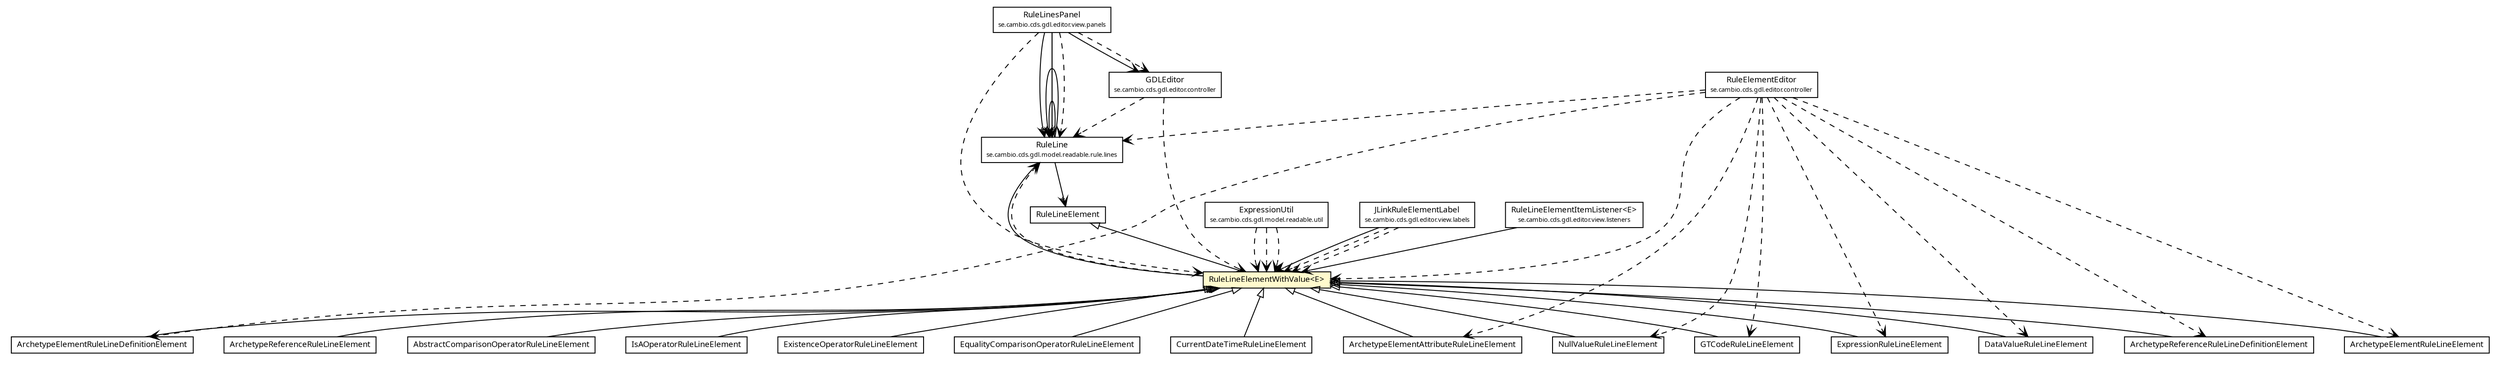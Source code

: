#!/usr/local/bin/dot
#
# Class diagram 
# Generated by UMLGraph version R5_6 (http://www.umlgraph.org/)
#

digraph G {
	edge [fontname="Trebuchet MS",fontsize=10,labelfontname="Trebuchet MS",labelfontsize=10];
	node [fontname="Trebuchet MS",fontsize=10,shape=plaintext];
	nodesep=0.25;
	ranksep=0.5;
	// se.cambio.cds.gdl.model.readable.rule.lines.RuleLine
	c295403 [label=<<table title="se.cambio.cds.gdl.model.readable.rule.lines.RuleLine" border="0" cellborder="1" cellspacing="0" cellpadding="2" port="p" href="../RuleLine.html">
		<tr><td><table border="0" cellspacing="0" cellpadding="1">
<tr><td align="center" balign="center"><font face="Trebuchet MS"> RuleLine </font></td></tr>
<tr><td align="center" balign="center"><font face="Trebuchet MS" point-size="7.0"> se.cambio.cds.gdl.model.readable.rule.lines </font></td></tr>
		</table></td></tr>
		</table>>, URL="../RuleLine.html", fontname="Trebuchet MS", fontcolor="black", fontsize=9.0];
	// se.cambio.cds.gdl.model.readable.rule.lines.elements.RuleLineElementWithValue<E>
	c295419 [label=<<table title="se.cambio.cds.gdl.model.readable.rule.lines.elements.RuleLineElementWithValue" border="0" cellborder="1" cellspacing="0" cellpadding="2" port="p" bgcolor="lemonChiffon" href="./RuleLineElementWithValue.html">
		<tr><td><table border="0" cellspacing="0" cellpadding="1">
<tr><td align="center" balign="center"><font face="Trebuchet MS"> RuleLineElementWithValue&lt;E&gt; </font></td></tr>
		</table></td></tr>
		</table>>, URL="./RuleLineElementWithValue.html", fontname="Trebuchet MS", fontcolor="black", fontsize=9.0];
	// se.cambio.cds.gdl.model.readable.rule.lines.elements.RuleLineElement
	c295420 [label=<<table title="se.cambio.cds.gdl.model.readable.rule.lines.elements.RuleLineElement" border="0" cellborder="1" cellspacing="0" cellpadding="2" port="p" href="./RuleLineElement.html">
		<tr><td><table border="0" cellspacing="0" cellpadding="1">
<tr><td align="center" balign="center"><font face="Trebuchet MS"> RuleLineElement </font></td></tr>
		</table></td></tr>
		</table>>, URL="./RuleLineElement.html", fontname="Trebuchet MS", fontcolor="black", fontsize=9.0];
	// se.cambio.cds.gdl.model.readable.rule.lines.elements.NullValueRuleLineElement
	c295422 [label=<<table title="se.cambio.cds.gdl.model.readable.rule.lines.elements.NullValueRuleLineElement" border="0" cellborder="1" cellspacing="0" cellpadding="2" port="p" href="./NullValueRuleLineElement.html">
		<tr><td><table border="0" cellspacing="0" cellpadding="1">
<tr><td align="center" balign="center"><font face="Trebuchet MS"> NullValueRuleLineElement </font></td></tr>
		</table></td></tr>
		</table>>, URL="./NullValueRuleLineElement.html", fontname="Trebuchet MS", fontcolor="black", fontsize=9.0];
	// se.cambio.cds.gdl.model.readable.rule.lines.elements.IsAOperatorRuleLineElement
	c295423 [label=<<table title="se.cambio.cds.gdl.model.readable.rule.lines.elements.IsAOperatorRuleLineElement" border="0" cellborder="1" cellspacing="0" cellpadding="2" port="p" href="./IsAOperatorRuleLineElement.html">
		<tr><td><table border="0" cellspacing="0" cellpadding="1">
<tr><td align="center" balign="center"><font face="Trebuchet MS"> IsAOperatorRuleLineElement </font></td></tr>
		</table></td></tr>
		</table>>, URL="./IsAOperatorRuleLineElement.html", fontname="Trebuchet MS", fontcolor="black", fontsize=9.0];
	// se.cambio.cds.gdl.model.readable.rule.lines.elements.GTCodeRuleLineElement
	c295424 [label=<<table title="se.cambio.cds.gdl.model.readable.rule.lines.elements.GTCodeRuleLineElement" border="0" cellborder="1" cellspacing="0" cellpadding="2" port="p" href="./GTCodeRuleLineElement.html">
		<tr><td><table border="0" cellspacing="0" cellpadding="1">
<tr><td align="center" balign="center"><font face="Trebuchet MS"> GTCodeRuleLineElement </font></td></tr>
		</table></td></tr>
		</table>>, URL="./GTCodeRuleLineElement.html", fontname="Trebuchet MS", fontcolor="black", fontsize=9.0];
	// se.cambio.cds.gdl.model.readable.rule.lines.elements.ExpressionRuleLineElement
	c295425 [label=<<table title="se.cambio.cds.gdl.model.readable.rule.lines.elements.ExpressionRuleLineElement" border="0" cellborder="1" cellspacing="0" cellpadding="2" port="p" href="./ExpressionRuleLineElement.html">
		<tr><td><table border="0" cellspacing="0" cellpadding="1">
<tr><td align="center" balign="center"><font face="Trebuchet MS"> ExpressionRuleLineElement </font></td></tr>
		</table></td></tr>
		</table>>, URL="./ExpressionRuleLineElement.html", fontname="Trebuchet MS", fontcolor="black", fontsize=9.0];
	// se.cambio.cds.gdl.model.readable.rule.lines.elements.ExistenceOperatorRuleLineElement
	c295426 [label=<<table title="se.cambio.cds.gdl.model.readable.rule.lines.elements.ExistenceOperatorRuleLineElement" border="0" cellborder="1" cellspacing="0" cellpadding="2" port="p" href="./ExistenceOperatorRuleLineElement.html">
		<tr><td><table border="0" cellspacing="0" cellpadding="1">
<tr><td align="center" balign="center"><font face="Trebuchet MS"> ExistenceOperatorRuleLineElement </font></td></tr>
		</table></td></tr>
		</table>>, URL="./ExistenceOperatorRuleLineElement.html", fontname="Trebuchet MS", fontcolor="black", fontsize=9.0];
	// se.cambio.cds.gdl.model.readable.rule.lines.elements.EqualityComparisonOperatorRuleLineElement
	c295427 [label=<<table title="se.cambio.cds.gdl.model.readable.rule.lines.elements.EqualityComparisonOperatorRuleLineElement" border="0" cellborder="1" cellspacing="0" cellpadding="2" port="p" href="./EqualityComparisonOperatorRuleLineElement.html">
		<tr><td><table border="0" cellspacing="0" cellpadding="1">
<tr><td align="center" balign="center"><font face="Trebuchet MS"> EqualityComparisonOperatorRuleLineElement </font></td></tr>
		</table></td></tr>
		</table>>, URL="./EqualityComparisonOperatorRuleLineElement.html", fontname="Trebuchet MS", fontcolor="black", fontsize=9.0];
	// se.cambio.cds.gdl.model.readable.rule.lines.elements.DataValueRuleLineElement
	c295429 [label=<<table title="se.cambio.cds.gdl.model.readable.rule.lines.elements.DataValueRuleLineElement" border="0" cellborder="1" cellspacing="0" cellpadding="2" port="p" href="./DataValueRuleLineElement.html">
		<tr><td><table border="0" cellspacing="0" cellpadding="1">
<tr><td align="center" balign="center"><font face="Trebuchet MS"> DataValueRuleLineElement </font></td></tr>
		</table></td></tr>
		</table>>, URL="./DataValueRuleLineElement.html", fontname="Trebuchet MS", fontcolor="black", fontsize=9.0];
	// se.cambio.cds.gdl.model.readable.rule.lines.elements.CurrentDateTimeRuleLineElement
	c295430 [label=<<table title="se.cambio.cds.gdl.model.readable.rule.lines.elements.CurrentDateTimeRuleLineElement" border="0" cellborder="1" cellspacing="0" cellpadding="2" port="p" href="./CurrentDateTimeRuleLineElement.html">
		<tr><td><table border="0" cellspacing="0" cellpadding="1">
<tr><td align="center" balign="center"><font face="Trebuchet MS"> CurrentDateTimeRuleLineElement </font></td></tr>
		</table></td></tr>
		</table>>, URL="./CurrentDateTimeRuleLineElement.html", fontname="Trebuchet MS", fontcolor="black", fontsize=9.0];
	// se.cambio.cds.gdl.model.readable.rule.lines.elements.ArchetypeReferenceRuleLineElement
	c295432 [label=<<table title="se.cambio.cds.gdl.model.readable.rule.lines.elements.ArchetypeReferenceRuleLineElement" border="0" cellborder="1" cellspacing="0" cellpadding="2" port="p" href="./ArchetypeReferenceRuleLineElement.html">
		<tr><td><table border="0" cellspacing="0" cellpadding="1">
<tr><td align="center" balign="center"><font face="Trebuchet MS"> ArchetypeReferenceRuleLineElement </font></td></tr>
		</table></td></tr>
		</table>>, URL="./ArchetypeReferenceRuleLineElement.html", fontname="Trebuchet MS", fontcolor="black", fontsize=9.0];
	// se.cambio.cds.gdl.model.readable.rule.lines.elements.ArchetypeReferenceRuleLineDefinitionElement
	c295433 [label=<<table title="se.cambio.cds.gdl.model.readable.rule.lines.elements.ArchetypeReferenceRuleLineDefinitionElement" border="0" cellborder="1" cellspacing="0" cellpadding="2" port="p" href="./ArchetypeReferenceRuleLineDefinitionElement.html">
		<tr><td><table border="0" cellspacing="0" cellpadding="1">
<tr><td align="center" balign="center"><font face="Trebuchet MS"> ArchetypeReferenceRuleLineDefinitionElement </font></td></tr>
		</table></td></tr>
		</table>>, URL="./ArchetypeReferenceRuleLineDefinitionElement.html", fontname="Trebuchet MS", fontcolor="black", fontsize=9.0];
	// se.cambio.cds.gdl.model.readable.rule.lines.elements.ArchetypeElementRuleLineElement
	c295434 [label=<<table title="se.cambio.cds.gdl.model.readable.rule.lines.elements.ArchetypeElementRuleLineElement" border="0" cellborder="1" cellspacing="0" cellpadding="2" port="p" href="./ArchetypeElementRuleLineElement.html">
		<tr><td><table border="0" cellspacing="0" cellpadding="1">
<tr><td align="center" balign="center"><font face="Trebuchet MS"> ArchetypeElementRuleLineElement </font></td></tr>
		</table></td></tr>
		</table>>, URL="./ArchetypeElementRuleLineElement.html", fontname="Trebuchet MS", fontcolor="black", fontsize=9.0];
	// se.cambio.cds.gdl.model.readable.rule.lines.elements.ArchetypeElementRuleLineDefinitionElement
	c295435 [label=<<table title="se.cambio.cds.gdl.model.readable.rule.lines.elements.ArchetypeElementRuleLineDefinitionElement" border="0" cellborder="1" cellspacing="0" cellpadding="2" port="p" href="./ArchetypeElementRuleLineDefinitionElement.html">
		<tr><td><table border="0" cellspacing="0" cellpadding="1">
<tr><td align="center" balign="center"><font face="Trebuchet MS"> ArchetypeElementRuleLineDefinitionElement </font></td></tr>
		</table></td></tr>
		</table>>, URL="./ArchetypeElementRuleLineDefinitionElement.html", fontname="Trebuchet MS", fontcolor="black", fontsize=9.0];
	// se.cambio.cds.gdl.model.readable.rule.lines.elements.ArchetypeElementAttributeRuleLineElement
	c295436 [label=<<table title="se.cambio.cds.gdl.model.readable.rule.lines.elements.ArchetypeElementAttributeRuleLineElement" border="0" cellborder="1" cellspacing="0" cellpadding="2" port="p" href="./ArchetypeElementAttributeRuleLineElement.html">
		<tr><td><table border="0" cellspacing="0" cellpadding="1">
<tr><td align="center" balign="center"><font face="Trebuchet MS"> ArchetypeElementAttributeRuleLineElement </font></td></tr>
		</table></td></tr>
		</table>>, URL="./ArchetypeElementAttributeRuleLineElement.html", fontname="Trebuchet MS", fontcolor="black", fontsize=9.0];
	// se.cambio.cds.gdl.model.readable.rule.lines.elements.AbstractComparisonOperatorRuleLineElement
	c295437 [label=<<table title="se.cambio.cds.gdl.model.readable.rule.lines.elements.AbstractComparisonOperatorRuleLineElement" border="0" cellborder="1" cellspacing="0" cellpadding="2" port="p" href="./AbstractComparisonOperatorRuleLineElement.html">
		<tr><td><table border="0" cellspacing="0" cellpadding="1">
<tr><td align="center" balign="center"><font face="Trebuchet MS"> AbstractComparisonOperatorRuleLineElement </font></td></tr>
		</table></td></tr>
		</table>>, URL="./AbstractComparisonOperatorRuleLineElement.html", fontname="Trebuchet MS", fontcolor="black", fontsize=9.0];
	// se.cambio.cds.gdl.model.readable.util.ExpressionUtil
	c295449 [label=<<table title="se.cambio.cds.gdl.model.readable.util.ExpressionUtil" border="0" cellborder="1" cellspacing="0" cellpadding="2" port="p" href="../../../util/ExpressionUtil.html">
		<tr><td><table border="0" cellspacing="0" cellpadding="1">
<tr><td align="center" balign="center"><font face="Trebuchet MS"> ExpressionUtil </font></td></tr>
<tr><td align="center" balign="center"><font face="Trebuchet MS" point-size="7.0"> se.cambio.cds.gdl.model.readable.util </font></td></tr>
		</table></td></tr>
		</table>>, URL="../../../util/ExpressionUtil.html", fontname="Trebuchet MS", fontcolor="black", fontsize=9.0];
	// se.cambio.cds.gdl.editor.controller.RuleElementEditor
	c295564 [label=<<table title="se.cambio.cds.gdl.editor.controller.RuleElementEditor" border="0" cellborder="1" cellspacing="0" cellpadding="2" port="p" href="../../../../../editor/controller/RuleElementEditor.html">
		<tr><td><table border="0" cellspacing="0" cellpadding="1">
<tr><td align="center" balign="center"><font face="Trebuchet MS"> RuleElementEditor </font></td></tr>
<tr><td align="center" balign="center"><font face="Trebuchet MS" point-size="7.0"> se.cambio.cds.gdl.editor.controller </font></td></tr>
		</table></td></tr>
		</table>>, URL="../../../../../editor/controller/RuleElementEditor.html", fontname="Trebuchet MS", fontcolor="black", fontsize=9.0];
	// se.cambio.cds.gdl.editor.controller.GDLEditor
	c295565 [label=<<table title="se.cambio.cds.gdl.editor.controller.GDLEditor" border="0" cellborder="1" cellspacing="0" cellpadding="2" port="p" href="../../../../../editor/controller/GDLEditor.html">
		<tr><td><table border="0" cellspacing="0" cellpadding="1">
<tr><td align="center" balign="center"><font face="Trebuchet MS"> GDLEditor </font></td></tr>
<tr><td align="center" balign="center"><font face="Trebuchet MS" point-size="7.0"> se.cambio.cds.gdl.editor.controller </font></td></tr>
		</table></td></tr>
		</table>>, URL="../../../../../editor/controller/GDLEditor.html", fontname="Trebuchet MS", fontcolor="black", fontsize=9.0];
	// se.cambio.cds.gdl.editor.view.labels.JLinkRuleElementLabel
	c295603 [label=<<table title="se.cambio.cds.gdl.editor.view.labels.JLinkRuleElementLabel" border="0" cellborder="1" cellspacing="0" cellpadding="2" port="p" href="../../../../../editor/view/labels/JLinkRuleElementLabel.html">
		<tr><td><table border="0" cellspacing="0" cellpadding="1">
<tr><td align="center" balign="center"><font face="Trebuchet MS"> JLinkRuleElementLabel </font></td></tr>
<tr><td align="center" balign="center"><font face="Trebuchet MS" point-size="7.0"> se.cambio.cds.gdl.editor.view.labels </font></td></tr>
		</table></td></tr>
		</table>>, URL="../../../../../editor/view/labels/JLinkRuleElementLabel.html", fontname="Trebuchet MS", fontcolor="black", fontsize=9.0];
	// se.cambio.cds.gdl.editor.view.listeners.RuleLineElementItemListener<E>
	c295606 [label=<<table title="se.cambio.cds.gdl.editor.view.listeners.RuleLineElementItemListener" border="0" cellborder="1" cellspacing="0" cellpadding="2" port="p" href="../../../../../editor/view/listeners/RuleLineElementItemListener.html">
		<tr><td><table border="0" cellspacing="0" cellpadding="1">
<tr><td align="center" balign="center"><font face="Trebuchet MS"> RuleLineElementItemListener&lt;E&gt; </font></td></tr>
<tr><td align="center" balign="center"><font face="Trebuchet MS" point-size="7.0"> se.cambio.cds.gdl.editor.view.listeners </font></td></tr>
		</table></td></tr>
		</table>>, URL="../../../../../editor/view/listeners/RuleLineElementItemListener.html", fontname="Trebuchet MS", fontcolor="black", fontsize=9.0];
	// se.cambio.cds.gdl.editor.view.panels.RuleLinesPanel
	c295634 [label=<<table title="se.cambio.cds.gdl.editor.view.panels.RuleLinesPanel" border="0" cellborder="1" cellspacing="0" cellpadding="2" port="p" href="../../../../../editor/view/panels/RuleLinesPanel.html">
		<tr><td><table border="0" cellspacing="0" cellpadding="1">
<tr><td align="center" balign="center"><font face="Trebuchet MS"> RuleLinesPanel </font></td></tr>
<tr><td align="center" balign="center"><font face="Trebuchet MS" point-size="7.0"> se.cambio.cds.gdl.editor.view.panels </font></td></tr>
		</table></td></tr>
		</table>>, URL="../../../../../editor/view/panels/RuleLinesPanel.html", fontname="Trebuchet MS", fontcolor="black", fontsize=9.0];
	//se.cambio.cds.gdl.model.readable.rule.lines.elements.RuleLineElementWithValue<E> extends se.cambio.cds.gdl.model.readable.rule.lines.elements.RuleLineElement
	c295420:p -> c295419:p [dir=back,arrowtail=empty];
	//se.cambio.cds.gdl.model.readable.rule.lines.elements.NullValueRuleLineElement extends se.cambio.cds.gdl.model.readable.rule.lines.elements.RuleLineElementWithValue<org.openehr.rm.datatypes.text.DvCodedText>
	c295419:p -> c295422:p [dir=back,arrowtail=empty];
	//se.cambio.cds.gdl.model.readable.rule.lines.elements.IsAOperatorRuleLineElement extends se.cambio.cds.gdl.model.readable.rule.lines.elements.RuleLineElementWithValue<java.lang.String>
	c295419:p -> c295423:p [dir=back,arrowtail=empty];
	//se.cambio.cds.gdl.model.readable.rule.lines.elements.GTCodeRuleLineElement extends se.cambio.cds.gdl.model.readable.rule.lines.elements.RuleLineElementWithValue<java.lang.String>
	c295419:p -> c295424:p [dir=back,arrowtail=empty];
	//se.cambio.cds.gdl.model.readable.rule.lines.elements.ExpressionRuleLineElement extends se.cambio.cds.gdl.model.readable.rule.lines.elements.RuleLineElementWithValue<se.cambio.cds.gdl.model.expression.ExpressionItem>
	c295419:p -> c295425:p [dir=back,arrowtail=empty];
	//se.cambio.cds.gdl.model.readable.rule.lines.elements.ExistenceOperatorRuleLineElement extends se.cambio.cds.gdl.model.readable.rule.lines.elements.RuleLineElementWithValue<java.lang.String>
	c295419:p -> c295426:p [dir=back,arrowtail=empty];
	//se.cambio.cds.gdl.model.readable.rule.lines.elements.EqualityComparisonOperatorRuleLineElement extends se.cambio.cds.gdl.model.readable.rule.lines.elements.RuleLineElementWithValue<se.cambio.cds.gdl.model.expression.OperatorKind>
	c295419:p -> c295427:p [dir=back,arrowtail=empty];
	//se.cambio.cds.gdl.model.readable.rule.lines.elements.DataValueRuleLineElement extends se.cambio.cds.gdl.model.readable.rule.lines.elements.RuleLineElementWithValue<org.openehr.rm.datatypes.basic.DataValue>
	c295419:p -> c295429:p [dir=back,arrowtail=empty];
	//se.cambio.cds.gdl.model.readable.rule.lines.elements.CurrentDateTimeRuleLineElement extends se.cambio.cds.gdl.model.readable.rule.lines.elements.RuleLineElementWithValue<se.cambio.cds.gdl.model.readable.rule.lines.elements.GTCodeRuleLineElement>
	c295419:p -> c295430:p [dir=back,arrowtail=empty];
	//se.cambio.cds.gdl.model.readable.rule.lines.elements.ArchetypeReferenceRuleLineElement extends se.cambio.cds.gdl.model.readable.rule.lines.elements.RuleLineElementWithValue<se.cambio.cds.gdl.model.readable.rule.lines.elements.GTCodeRuleLineElement>
	c295419:p -> c295432:p [dir=back,arrowtail=empty];
	//se.cambio.cds.gdl.model.readable.rule.lines.elements.ArchetypeReferenceRuleLineDefinitionElement extends se.cambio.cds.gdl.model.readable.rule.lines.elements.RuleLineElementWithValue<se.cambio.cds.model.facade.execution.vo.ArchetypeReference>
	c295419:p -> c295433:p [dir=back,arrowtail=empty];
	//se.cambio.cds.gdl.model.readable.rule.lines.elements.ArchetypeElementRuleLineElement extends se.cambio.cds.gdl.model.readable.rule.lines.elements.RuleLineElementWithValue<se.cambio.cds.gdl.model.readable.rule.lines.elements.GTCodeRuleLineElement>
	c295419:p -> c295434:p [dir=back,arrowtail=empty];
	//se.cambio.cds.gdl.model.readable.rule.lines.elements.ArchetypeElementRuleLineDefinitionElement extends se.cambio.cds.gdl.model.readable.rule.lines.elements.RuleLineElementWithValue<se.cambio.cds.openehr.model.archetypeelement.vo.ArchetypeElementVO>
	c295419:p -> c295435:p [dir=back,arrowtail=empty];
	//se.cambio.cds.gdl.model.readable.rule.lines.elements.ArchetypeElementAttributeRuleLineElement extends se.cambio.cds.gdl.model.readable.rule.lines.elements.RuleLineElementWithValue<se.cambio.cds.gdl.model.readable.rule.lines.elements.ArchetypeElementRuleLineElement>
	c295419:p -> c295436:p [dir=back,arrowtail=empty];
	//se.cambio.cds.gdl.model.readable.rule.lines.elements.AbstractComparisonOperatorRuleLineElement extends se.cambio.cds.gdl.model.readable.rule.lines.elements.RuleLineElementWithValue<se.cambio.cds.gdl.model.expression.OperatorKind>
	c295419:p -> c295437:p [dir=back,arrowtail=empty];
	// se.cambio.cds.gdl.model.readable.rule.lines.RuleLine NAVASSOC se.cambio.cds.gdl.model.readable.rule.lines.elements.RuleLineElement
	c295403:p -> c295420:p [taillabel="", label="", headlabel="*", fontname="Trebuchet MS", fontcolor="black", fontsize=10.0, color="black", arrowhead=open];
	// se.cambio.cds.gdl.model.readable.rule.lines.RuleLine NAVASSOC se.cambio.cds.gdl.model.readable.rule.lines.RuleLine
	c295403:p -> c295403:p [taillabel="", label="", headlabel="", fontname="Trebuchet MS", fontcolor="black", fontsize=10.0, color="black", arrowhead=open];
	// se.cambio.cds.gdl.model.readable.rule.lines.RuleLine NAVASSOC se.cambio.cds.gdl.model.readable.rule.lines.RuleLine
	c295403:p -> c295403:p [taillabel="", label="", headlabel="*", fontname="Trebuchet MS", fontcolor="black", fontsize=10.0, color="black", arrowhead=open];
	// se.cambio.cds.gdl.model.readable.rule.lines.elements.RuleLineElementWithValue<E> NAVASSOC se.cambio.cds.gdl.model.readable.rule.lines.RuleLine
	c295419:p -> c295403:p [taillabel="", label="", headlabel="", fontname="Trebuchet MS", fontcolor="black", fontsize=10.0, color="black", arrowhead=open];
	// se.cambio.cds.gdl.editor.view.labels.JLinkRuleElementLabel NAVASSOC se.cambio.cds.gdl.model.readable.rule.lines.elements.RuleLineElementWithValue<E>
	c295603:p -> c295419:p [taillabel="", label="", headlabel="", fontname="Trebuchet MS", fontcolor="black", fontsize=10.0, color="black", arrowhead=open];
	// se.cambio.cds.gdl.editor.view.listeners.RuleLineElementItemListener<E> NAVASSOC se.cambio.cds.gdl.model.readable.rule.lines.elements.RuleLineElementWithValue<E>
	c295606:p -> c295419:p [taillabel="", label="", headlabel="", fontname="Trebuchet MS", fontcolor="black", fontsize=10.0, color="black", arrowhead=open];
	// se.cambio.cds.gdl.editor.view.panels.RuleLinesPanel NAVASSOC se.cambio.cds.gdl.editor.controller.GDLEditor
	c295634:p -> c295565:p [taillabel="", label="", headlabel="", fontname="Trebuchet MS", fontcolor="black", fontsize=10.0, color="black", arrowhead=open];
	// se.cambio.cds.gdl.editor.view.panels.RuleLinesPanel NAVASSOC se.cambio.cds.gdl.model.readable.rule.lines.RuleLine
	c295634:p -> c295403:p [taillabel="", label="", headlabel="*", fontname="Trebuchet MS", fontcolor="black", fontsize=10.0, color="black", arrowhead=open];
	// se.cambio.cds.gdl.editor.view.panels.RuleLinesPanel NAVASSOC se.cambio.cds.gdl.model.readable.rule.lines.RuleLine
	c295634:p -> c295403:p [taillabel="", label="", headlabel="*", fontname="Trebuchet MS", fontcolor="black", fontsize=10.0, color="black", arrowhead=open];
	// se.cambio.cds.gdl.editor.view.panels.RuleLinesPanel NAVASSOC se.cambio.cds.gdl.model.readable.rule.lines.RuleLine
	c295634:p -> c295403:p [taillabel="", label="", headlabel="", fontname="Trebuchet MS", fontcolor="black", fontsize=10.0, color="black", arrowhead=open];
	// se.cambio.cds.gdl.model.readable.rule.lines.elements.RuleLineElementWithValue<E> DEPEND se.cambio.cds.gdl.model.readable.rule.lines.RuleLine
	c295419:p -> c295403:p [taillabel="", label="", headlabel="", fontname="Trebuchet MS", fontcolor="black", fontsize=10.0, color="black", arrowhead=open, style=dashed];
	// se.cambio.cds.gdl.model.readable.util.ExpressionUtil DEPEND se.cambio.cds.gdl.model.readable.rule.lines.elements.RuleLineElementWithValue<E>
	c295449:p -> c295419:p [taillabel="", label="", headlabel="", fontname="Trebuchet MS", fontcolor="black", fontsize=10.0, color="black", arrowhead=open, style=dashed];
	// se.cambio.cds.gdl.model.readable.util.ExpressionUtil DEPEND se.cambio.cds.gdl.model.readable.rule.lines.elements.RuleLineElementWithValue<E>
	c295449:p -> c295419:p [taillabel="", label="", headlabel="", fontname="Trebuchet MS", fontcolor="black", fontsize=10.0, color="black", arrowhead=open, style=dashed];
	// se.cambio.cds.gdl.model.readable.util.ExpressionUtil DEPEND se.cambio.cds.gdl.model.readable.rule.lines.elements.RuleLineElementWithValue<E>
	c295449:p -> c295419:p [taillabel="", label="", headlabel="", fontname="Trebuchet MS", fontcolor="black", fontsize=10.0, color="black", arrowhead=open, style=dashed];
	// se.cambio.cds.gdl.editor.controller.RuleElementEditor DEPEND se.cambio.cds.gdl.model.readable.rule.lines.RuleLine
	c295564:p -> c295403:p [taillabel="", label="", headlabel="", fontname="Trebuchet MS", fontcolor="black", fontsize=10.0, color="black", arrowhead=open, style=dashed];
	// se.cambio.cds.gdl.editor.controller.RuleElementEditor DEPEND se.cambio.cds.gdl.model.readable.rule.lines.elements.ArchetypeElementRuleLineDefinitionElement
	c295564:p -> c295435:p [taillabel="", label="", headlabel="", fontname="Trebuchet MS", fontcolor="black", fontsize=10.0, color="black", arrowhead=open, style=dashed];
	// se.cambio.cds.gdl.editor.controller.RuleElementEditor DEPEND se.cambio.cds.gdl.model.readable.rule.lines.elements.RuleLineElementWithValue<E>
	c295564:p -> c295419:p [taillabel="", label="", headlabel="", fontname="Trebuchet MS", fontcolor="black", fontsize=10.0, color="black", arrowhead=open, style=dashed];
	// se.cambio.cds.gdl.editor.controller.RuleElementEditor DEPEND se.cambio.cds.gdl.model.readable.rule.lines.elements.NullValueRuleLineElement
	c295564:p -> c295422:p [taillabel="", label="", headlabel="", fontname="Trebuchet MS", fontcolor="black", fontsize=10.0, color="black", arrowhead=open, style=dashed];
	// se.cambio.cds.gdl.editor.controller.RuleElementEditor DEPEND se.cambio.cds.gdl.model.readable.rule.lines.elements.ArchetypeElementAttributeRuleLineElement
	c295564:p -> c295436:p [taillabel="", label="", headlabel="", fontname="Trebuchet MS", fontcolor="black", fontsize=10.0, color="black", arrowhead=open, style=dashed];
	// se.cambio.cds.gdl.editor.controller.RuleElementEditor DEPEND se.cambio.cds.gdl.model.readable.rule.lines.elements.ExpressionRuleLineElement
	c295564:p -> c295425:p [taillabel="", label="", headlabel="", fontname="Trebuchet MS", fontcolor="black", fontsize=10.0, color="black", arrowhead=open, style=dashed];
	// se.cambio.cds.gdl.editor.controller.RuleElementEditor DEPEND se.cambio.cds.gdl.model.readable.rule.lines.elements.DataValueRuleLineElement
	c295564:p -> c295429:p [taillabel="", label="", headlabel="", fontname="Trebuchet MS", fontcolor="black", fontsize=10.0, color="black", arrowhead=open, style=dashed];
	// se.cambio.cds.gdl.editor.controller.RuleElementEditor DEPEND se.cambio.cds.gdl.model.readable.rule.lines.elements.GTCodeRuleLineElement
	c295564:p -> c295424:p [taillabel="", label="", headlabel="", fontname="Trebuchet MS", fontcolor="black", fontsize=10.0, color="black", arrowhead=open, style=dashed];
	// se.cambio.cds.gdl.editor.controller.RuleElementEditor DEPEND se.cambio.cds.gdl.model.readable.rule.lines.elements.ArchetypeElementRuleLineElement
	c295564:p -> c295434:p [taillabel="", label="", headlabel="", fontname="Trebuchet MS", fontcolor="black", fontsize=10.0, color="black", arrowhead=open, style=dashed];
	// se.cambio.cds.gdl.editor.controller.RuleElementEditor DEPEND se.cambio.cds.gdl.model.readable.rule.lines.elements.ArchetypeReferenceRuleLineDefinitionElement
	c295564:p -> c295433:p [taillabel="", label="", headlabel="", fontname="Trebuchet MS", fontcolor="black", fontsize=10.0, color="black", arrowhead=open, style=dashed];
	// se.cambio.cds.gdl.editor.controller.GDLEditor DEPEND se.cambio.cds.gdl.model.readable.rule.lines.elements.RuleLineElementWithValue<E>
	c295565:p -> c295419:p [taillabel="", label="", headlabel="", fontname="Trebuchet MS", fontcolor="black", fontsize=10.0, color="black", arrowhead=open, style=dashed];
	// se.cambio.cds.gdl.editor.controller.GDLEditor DEPEND se.cambio.cds.gdl.model.readable.rule.lines.RuleLine
	c295565:p -> c295403:p [taillabel="", label="", headlabel="", fontname="Trebuchet MS", fontcolor="black", fontsize=10.0, color="black", arrowhead=open, style=dashed];
	// se.cambio.cds.gdl.editor.view.labels.JLinkRuleElementLabel DEPEND se.cambio.cds.gdl.model.readable.rule.lines.elements.RuleLineElementWithValue<E>
	c295603:p -> c295419:p [taillabel="", label="", headlabel="", fontname="Trebuchet MS", fontcolor="black", fontsize=10.0, color="black", arrowhead=open, style=dashed];
	// se.cambio.cds.gdl.editor.view.labels.JLinkRuleElementLabel DEPEND se.cambio.cds.gdl.model.readable.rule.lines.elements.RuleLineElementWithValue<E>
	c295603:p -> c295419:p [taillabel="", label="", headlabel="", fontname="Trebuchet MS", fontcolor="black", fontsize=10.0, color="black", arrowhead=open, style=dashed];
	// se.cambio.cds.gdl.editor.view.panels.RuleLinesPanel DEPEND se.cambio.cds.gdl.model.readable.rule.lines.RuleLine
	c295634:p -> c295403:p [taillabel="", label="", headlabel="", fontname="Trebuchet MS", fontcolor="black", fontsize=10.0, color="black", arrowhead=open, style=dashed];
	// se.cambio.cds.gdl.editor.view.panels.RuleLinesPanel DEPEND se.cambio.cds.gdl.editor.controller.GDLEditor
	c295634:p -> c295565:p [taillabel="", label="", headlabel="", fontname="Trebuchet MS", fontcolor="black", fontsize=10.0, color="black", arrowhead=open, style=dashed];
	// se.cambio.cds.gdl.editor.view.panels.RuleLinesPanel DEPEND se.cambio.cds.gdl.model.readable.rule.lines.elements.RuleLineElementWithValue<E>
	c295634:p -> c295419:p [taillabel="", label="", headlabel="", fontname="Trebuchet MS", fontcolor="black", fontsize=10.0, color="black", arrowhead=open, style=dashed];
}

